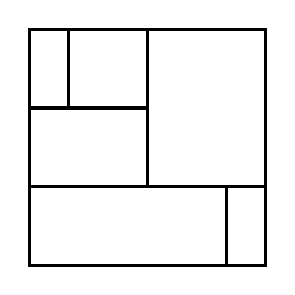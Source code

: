\begin{tikzpicture}[very thick, scale=.5]
    \draw (0,4) rectangle (1,6);
    \draw (1,4) rectangle (3,6);
    \draw (0,2) rectangle (3,4);
    \draw (3,2) rectangle (6,6);
    \draw (0,0) rectangle (5,2);
    \draw (5,0) rectangle (6,2);
\end{tikzpicture}
